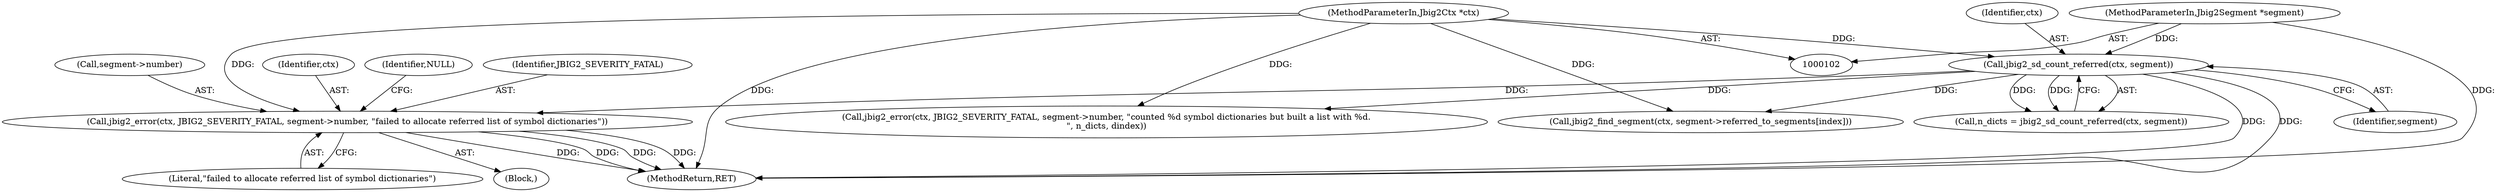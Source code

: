 digraph "0_ghostscript_e698d5c11d27212aa1098bc5b1673a3378563092_15@pointer" {
"1000124" [label="(Call,jbig2_error(ctx, JBIG2_SEVERITY_FATAL, segment->number, \"failed to allocate referred list of symbol dictionaries\"))"];
"1000112" [label="(Call,jbig2_sd_count_referred(ctx, segment))"];
"1000103" [label="(MethodParameterIn,Jbig2Ctx *ctx)"];
"1000104" [label="(MethodParameterIn,Jbig2Segment *segment)"];
"1000114" [label="(Identifier,segment)"];
"1000103" [label="(MethodParameterIn,Jbig2Ctx *ctx)"];
"1000112" [label="(Call,jbig2_sd_count_referred(ctx, segment))"];
"1000113" [label="(Identifier,ctx)"];
"1000104" [label="(MethodParameterIn,Jbig2Segment *segment)"];
"1000205" [label="(Call,jbig2_error(ctx, JBIG2_SEVERITY_FATAL, segment->number, \"counted %d symbol dictionaries but built a list with %d.\n\", n_dicts, dindex))"];
"1000126" [label="(Identifier,JBIG2_SEVERITY_FATAL)"];
"1000216" [label="(MethodReturn,RET)"];
"1000130" [label="(Literal,\"failed to allocate referred list of symbol dictionaries\")"];
"1000123" [label="(Block,)"];
"1000124" [label="(Call,jbig2_error(ctx, JBIG2_SEVERITY_FATAL, segment->number, \"failed to allocate referred list of symbol dictionaries\"))"];
"1000127" [label="(Call,segment->number)"];
"1000147" [label="(Call,jbig2_find_segment(ctx, segment->referred_to_segments[index]))"];
"1000125" [label="(Identifier,ctx)"];
"1000132" [label="(Identifier,NULL)"];
"1000110" [label="(Call,n_dicts = jbig2_sd_count_referred(ctx, segment))"];
"1000124" -> "1000123"  [label="AST: "];
"1000124" -> "1000130"  [label="CFG: "];
"1000125" -> "1000124"  [label="AST: "];
"1000126" -> "1000124"  [label="AST: "];
"1000127" -> "1000124"  [label="AST: "];
"1000130" -> "1000124"  [label="AST: "];
"1000132" -> "1000124"  [label="CFG: "];
"1000124" -> "1000216"  [label="DDG: "];
"1000124" -> "1000216"  [label="DDG: "];
"1000124" -> "1000216"  [label="DDG: "];
"1000124" -> "1000216"  [label="DDG: "];
"1000112" -> "1000124"  [label="DDG: "];
"1000103" -> "1000124"  [label="DDG: "];
"1000112" -> "1000110"  [label="AST: "];
"1000112" -> "1000114"  [label="CFG: "];
"1000113" -> "1000112"  [label="AST: "];
"1000114" -> "1000112"  [label="AST: "];
"1000110" -> "1000112"  [label="CFG: "];
"1000112" -> "1000216"  [label="DDG: "];
"1000112" -> "1000216"  [label="DDG: "];
"1000112" -> "1000110"  [label="DDG: "];
"1000112" -> "1000110"  [label="DDG: "];
"1000103" -> "1000112"  [label="DDG: "];
"1000104" -> "1000112"  [label="DDG: "];
"1000112" -> "1000147"  [label="DDG: "];
"1000112" -> "1000205"  [label="DDG: "];
"1000103" -> "1000102"  [label="AST: "];
"1000103" -> "1000216"  [label="DDG: "];
"1000103" -> "1000147"  [label="DDG: "];
"1000103" -> "1000205"  [label="DDG: "];
"1000104" -> "1000102"  [label="AST: "];
"1000104" -> "1000216"  [label="DDG: "];
}
